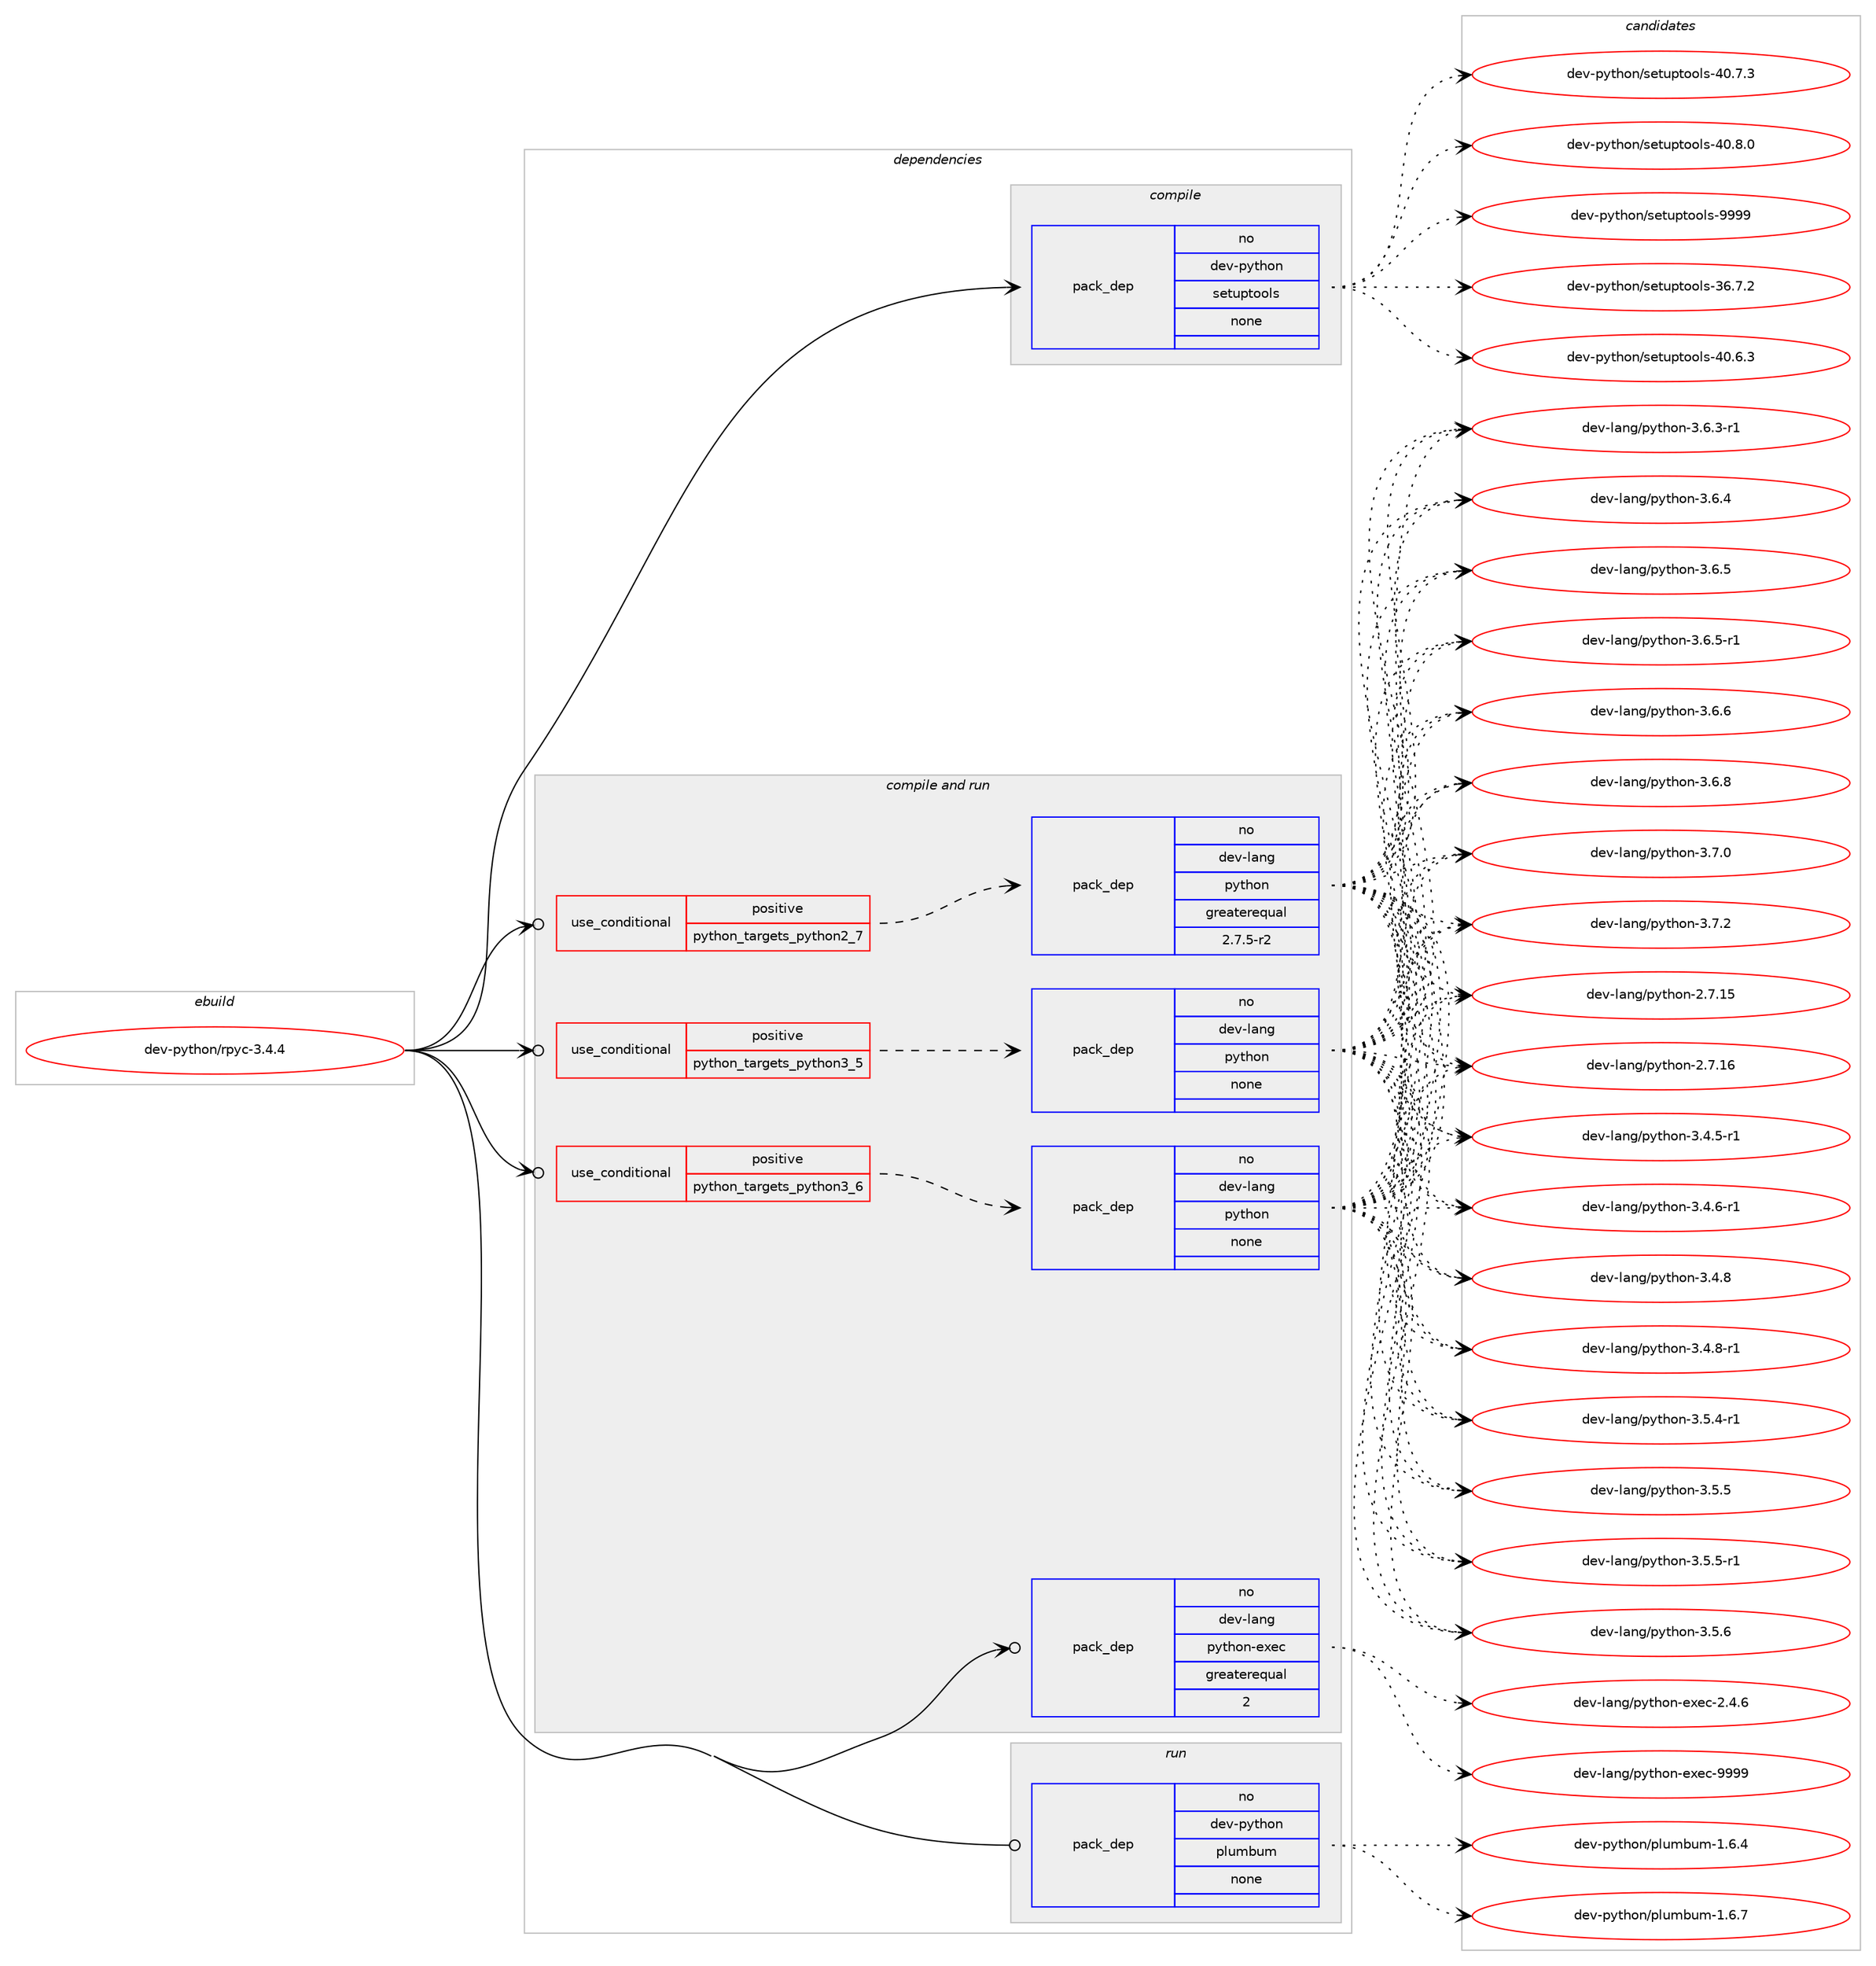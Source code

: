digraph prolog {

# *************
# Graph options
# *************

newrank=true;
concentrate=true;
compound=true;
graph [rankdir=LR,fontname=Helvetica,fontsize=10,ranksep=1.5];#, ranksep=2.5, nodesep=0.2];
edge  [arrowhead=vee];
node  [fontname=Helvetica,fontsize=10];

# **********
# The ebuild
# **********

subgraph cluster_leftcol {
color=gray;
rank=same;
label=<<i>ebuild</i>>;
id [label="dev-python/rpyc-3.4.4", color=red, width=4, href="../dev-python/rpyc-3.4.4.svg"];
}

# ****************
# The dependencies
# ****************

subgraph cluster_midcol {
color=gray;
label=<<i>dependencies</i>>;
subgraph cluster_compile {
fillcolor="#eeeeee";
style=filled;
label=<<i>compile</i>>;
subgraph pack1032345 {
dependency1439807 [label=<<TABLE BORDER="0" CELLBORDER="1" CELLSPACING="0" CELLPADDING="4" WIDTH="220"><TR><TD ROWSPAN="6" CELLPADDING="30">pack_dep</TD></TR><TR><TD WIDTH="110">no</TD></TR><TR><TD>dev-python</TD></TR><TR><TD>setuptools</TD></TR><TR><TD>none</TD></TR><TR><TD></TD></TR></TABLE>>, shape=none, color=blue];
}
id:e -> dependency1439807:w [weight=20,style="solid",arrowhead="vee"];
}
subgraph cluster_compileandrun {
fillcolor="#eeeeee";
style=filled;
label=<<i>compile and run</i>>;
subgraph cond384100 {
dependency1439808 [label=<<TABLE BORDER="0" CELLBORDER="1" CELLSPACING="0" CELLPADDING="4"><TR><TD ROWSPAN="3" CELLPADDING="10">use_conditional</TD></TR><TR><TD>positive</TD></TR><TR><TD>python_targets_python2_7</TD></TR></TABLE>>, shape=none, color=red];
subgraph pack1032346 {
dependency1439809 [label=<<TABLE BORDER="0" CELLBORDER="1" CELLSPACING="0" CELLPADDING="4" WIDTH="220"><TR><TD ROWSPAN="6" CELLPADDING="30">pack_dep</TD></TR><TR><TD WIDTH="110">no</TD></TR><TR><TD>dev-lang</TD></TR><TR><TD>python</TD></TR><TR><TD>greaterequal</TD></TR><TR><TD>2.7.5-r2</TD></TR></TABLE>>, shape=none, color=blue];
}
dependency1439808:e -> dependency1439809:w [weight=20,style="dashed",arrowhead="vee"];
}
id:e -> dependency1439808:w [weight=20,style="solid",arrowhead="odotvee"];
subgraph cond384101 {
dependency1439810 [label=<<TABLE BORDER="0" CELLBORDER="1" CELLSPACING="0" CELLPADDING="4"><TR><TD ROWSPAN="3" CELLPADDING="10">use_conditional</TD></TR><TR><TD>positive</TD></TR><TR><TD>python_targets_python3_5</TD></TR></TABLE>>, shape=none, color=red];
subgraph pack1032347 {
dependency1439811 [label=<<TABLE BORDER="0" CELLBORDER="1" CELLSPACING="0" CELLPADDING="4" WIDTH="220"><TR><TD ROWSPAN="6" CELLPADDING="30">pack_dep</TD></TR><TR><TD WIDTH="110">no</TD></TR><TR><TD>dev-lang</TD></TR><TR><TD>python</TD></TR><TR><TD>none</TD></TR><TR><TD></TD></TR></TABLE>>, shape=none, color=blue];
}
dependency1439810:e -> dependency1439811:w [weight=20,style="dashed",arrowhead="vee"];
}
id:e -> dependency1439810:w [weight=20,style="solid",arrowhead="odotvee"];
subgraph cond384102 {
dependency1439812 [label=<<TABLE BORDER="0" CELLBORDER="1" CELLSPACING="0" CELLPADDING="4"><TR><TD ROWSPAN="3" CELLPADDING="10">use_conditional</TD></TR><TR><TD>positive</TD></TR><TR><TD>python_targets_python3_6</TD></TR></TABLE>>, shape=none, color=red];
subgraph pack1032348 {
dependency1439813 [label=<<TABLE BORDER="0" CELLBORDER="1" CELLSPACING="0" CELLPADDING="4" WIDTH="220"><TR><TD ROWSPAN="6" CELLPADDING="30">pack_dep</TD></TR><TR><TD WIDTH="110">no</TD></TR><TR><TD>dev-lang</TD></TR><TR><TD>python</TD></TR><TR><TD>none</TD></TR><TR><TD></TD></TR></TABLE>>, shape=none, color=blue];
}
dependency1439812:e -> dependency1439813:w [weight=20,style="dashed",arrowhead="vee"];
}
id:e -> dependency1439812:w [weight=20,style="solid",arrowhead="odotvee"];
subgraph pack1032349 {
dependency1439814 [label=<<TABLE BORDER="0" CELLBORDER="1" CELLSPACING="0" CELLPADDING="4" WIDTH="220"><TR><TD ROWSPAN="6" CELLPADDING="30">pack_dep</TD></TR><TR><TD WIDTH="110">no</TD></TR><TR><TD>dev-lang</TD></TR><TR><TD>python-exec</TD></TR><TR><TD>greaterequal</TD></TR><TR><TD>2</TD></TR></TABLE>>, shape=none, color=blue];
}
id:e -> dependency1439814:w [weight=20,style="solid",arrowhead="odotvee"];
}
subgraph cluster_run {
fillcolor="#eeeeee";
style=filled;
label=<<i>run</i>>;
subgraph pack1032350 {
dependency1439815 [label=<<TABLE BORDER="0" CELLBORDER="1" CELLSPACING="0" CELLPADDING="4" WIDTH="220"><TR><TD ROWSPAN="6" CELLPADDING="30">pack_dep</TD></TR><TR><TD WIDTH="110">no</TD></TR><TR><TD>dev-python</TD></TR><TR><TD>plumbum</TD></TR><TR><TD>none</TD></TR><TR><TD></TD></TR></TABLE>>, shape=none, color=blue];
}
id:e -> dependency1439815:w [weight=20,style="solid",arrowhead="odot"];
}
}

# **************
# The candidates
# **************

subgraph cluster_choices {
rank=same;
color=gray;
label=<<i>candidates</i>>;

subgraph choice1032345 {
color=black;
nodesep=1;
choice100101118451121211161041111104711510111611711211611111110811545515446554650 [label="dev-python/setuptools-36.7.2", color=red, width=4,href="../dev-python/setuptools-36.7.2.svg"];
choice100101118451121211161041111104711510111611711211611111110811545524846544651 [label="dev-python/setuptools-40.6.3", color=red, width=4,href="../dev-python/setuptools-40.6.3.svg"];
choice100101118451121211161041111104711510111611711211611111110811545524846554651 [label="dev-python/setuptools-40.7.3", color=red, width=4,href="../dev-python/setuptools-40.7.3.svg"];
choice100101118451121211161041111104711510111611711211611111110811545524846564648 [label="dev-python/setuptools-40.8.0", color=red, width=4,href="../dev-python/setuptools-40.8.0.svg"];
choice10010111845112121116104111110471151011161171121161111111081154557575757 [label="dev-python/setuptools-9999", color=red, width=4,href="../dev-python/setuptools-9999.svg"];
dependency1439807:e -> choice100101118451121211161041111104711510111611711211611111110811545515446554650:w [style=dotted,weight="100"];
dependency1439807:e -> choice100101118451121211161041111104711510111611711211611111110811545524846544651:w [style=dotted,weight="100"];
dependency1439807:e -> choice100101118451121211161041111104711510111611711211611111110811545524846554651:w [style=dotted,weight="100"];
dependency1439807:e -> choice100101118451121211161041111104711510111611711211611111110811545524846564648:w [style=dotted,weight="100"];
dependency1439807:e -> choice10010111845112121116104111110471151011161171121161111111081154557575757:w [style=dotted,weight="100"];
}
subgraph choice1032346 {
color=black;
nodesep=1;
choice10010111845108971101034711212111610411111045504655464953 [label="dev-lang/python-2.7.15", color=red, width=4,href="../dev-lang/python-2.7.15.svg"];
choice10010111845108971101034711212111610411111045504655464954 [label="dev-lang/python-2.7.16", color=red, width=4,href="../dev-lang/python-2.7.16.svg"];
choice1001011184510897110103471121211161041111104551465246534511449 [label="dev-lang/python-3.4.5-r1", color=red, width=4,href="../dev-lang/python-3.4.5-r1.svg"];
choice1001011184510897110103471121211161041111104551465246544511449 [label="dev-lang/python-3.4.6-r1", color=red, width=4,href="../dev-lang/python-3.4.6-r1.svg"];
choice100101118451089711010347112121116104111110455146524656 [label="dev-lang/python-3.4.8", color=red, width=4,href="../dev-lang/python-3.4.8.svg"];
choice1001011184510897110103471121211161041111104551465246564511449 [label="dev-lang/python-3.4.8-r1", color=red, width=4,href="../dev-lang/python-3.4.8-r1.svg"];
choice1001011184510897110103471121211161041111104551465346524511449 [label="dev-lang/python-3.5.4-r1", color=red, width=4,href="../dev-lang/python-3.5.4-r1.svg"];
choice100101118451089711010347112121116104111110455146534653 [label="dev-lang/python-3.5.5", color=red, width=4,href="../dev-lang/python-3.5.5.svg"];
choice1001011184510897110103471121211161041111104551465346534511449 [label="dev-lang/python-3.5.5-r1", color=red, width=4,href="../dev-lang/python-3.5.5-r1.svg"];
choice100101118451089711010347112121116104111110455146534654 [label="dev-lang/python-3.5.6", color=red, width=4,href="../dev-lang/python-3.5.6.svg"];
choice1001011184510897110103471121211161041111104551465446514511449 [label="dev-lang/python-3.6.3-r1", color=red, width=4,href="../dev-lang/python-3.6.3-r1.svg"];
choice100101118451089711010347112121116104111110455146544652 [label="dev-lang/python-3.6.4", color=red, width=4,href="../dev-lang/python-3.6.4.svg"];
choice100101118451089711010347112121116104111110455146544653 [label="dev-lang/python-3.6.5", color=red, width=4,href="../dev-lang/python-3.6.5.svg"];
choice1001011184510897110103471121211161041111104551465446534511449 [label="dev-lang/python-3.6.5-r1", color=red, width=4,href="../dev-lang/python-3.6.5-r1.svg"];
choice100101118451089711010347112121116104111110455146544654 [label="dev-lang/python-3.6.6", color=red, width=4,href="../dev-lang/python-3.6.6.svg"];
choice100101118451089711010347112121116104111110455146544656 [label="dev-lang/python-3.6.8", color=red, width=4,href="../dev-lang/python-3.6.8.svg"];
choice100101118451089711010347112121116104111110455146554648 [label="dev-lang/python-3.7.0", color=red, width=4,href="../dev-lang/python-3.7.0.svg"];
choice100101118451089711010347112121116104111110455146554650 [label="dev-lang/python-3.7.2", color=red, width=4,href="../dev-lang/python-3.7.2.svg"];
dependency1439809:e -> choice10010111845108971101034711212111610411111045504655464953:w [style=dotted,weight="100"];
dependency1439809:e -> choice10010111845108971101034711212111610411111045504655464954:w [style=dotted,weight="100"];
dependency1439809:e -> choice1001011184510897110103471121211161041111104551465246534511449:w [style=dotted,weight="100"];
dependency1439809:e -> choice1001011184510897110103471121211161041111104551465246544511449:w [style=dotted,weight="100"];
dependency1439809:e -> choice100101118451089711010347112121116104111110455146524656:w [style=dotted,weight="100"];
dependency1439809:e -> choice1001011184510897110103471121211161041111104551465246564511449:w [style=dotted,weight="100"];
dependency1439809:e -> choice1001011184510897110103471121211161041111104551465346524511449:w [style=dotted,weight="100"];
dependency1439809:e -> choice100101118451089711010347112121116104111110455146534653:w [style=dotted,weight="100"];
dependency1439809:e -> choice1001011184510897110103471121211161041111104551465346534511449:w [style=dotted,weight="100"];
dependency1439809:e -> choice100101118451089711010347112121116104111110455146534654:w [style=dotted,weight="100"];
dependency1439809:e -> choice1001011184510897110103471121211161041111104551465446514511449:w [style=dotted,weight="100"];
dependency1439809:e -> choice100101118451089711010347112121116104111110455146544652:w [style=dotted,weight="100"];
dependency1439809:e -> choice100101118451089711010347112121116104111110455146544653:w [style=dotted,weight="100"];
dependency1439809:e -> choice1001011184510897110103471121211161041111104551465446534511449:w [style=dotted,weight="100"];
dependency1439809:e -> choice100101118451089711010347112121116104111110455146544654:w [style=dotted,weight="100"];
dependency1439809:e -> choice100101118451089711010347112121116104111110455146544656:w [style=dotted,weight="100"];
dependency1439809:e -> choice100101118451089711010347112121116104111110455146554648:w [style=dotted,weight="100"];
dependency1439809:e -> choice100101118451089711010347112121116104111110455146554650:w [style=dotted,weight="100"];
}
subgraph choice1032347 {
color=black;
nodesep=1;
choice10010111845108971101034711212111610411111045504655464953 [label="dev-lang/python-2.7.15", color=red, width=4,href="../dev-lang/python-2.7.15.svg"];
choice10010111845108971101034711212111610411111045504655464954 [label="dev-lang/python-2.7.16", color=red, width=4,href="../dev-lang/python-2.7.16.svg"];
choice1001011184510897110103471121211161041111104551465246534511449 [label="dev-lang/python-3.4.5-r1", color=red, width=4,href="../dev-lang/python-3.4.5-r1.svg"];
choice1001011184510897110103471121211161041111104551465246544511449 [label="dev-lang/python-3.4.6-r1", color=red, width=4,href="../dev-lang/python-3.4.6-r1.svg"];
choice100101118451089711010347112121116104111110455146524656 [label="dev-lang/python-3.4.8", color=red, width=4,href="../dev-lang/python-3.4.8.svg"];
choice1001011184510897110103471121211161041111104551465246564511449 [label="dev-lang/python-3.4.8-r1", color=red, width=4,href="../dev-lang/python-3.4.8-r1.svg"];
choice1001011184510897110103471121211161041111104551465346524511449 [label="dev-lang/python-3.5.4-r1", color=red, width=4,href="../dev-lang/python-3.5.4-r1.svg"];
choice100101118451089711010347112121116104111110455146534653 [label="dev-lang/python-3.5.5", color=red, width=4,href="../dev-lang/python-3.5.5.svg"];
choice1001011184510897110103471121211161041111104551465346534511449 [label="dev-lang/python-3.5.5-r1", color=red, width=4,href="../dev-lang/python-3.5.5-r1.svg"];
choice100101118451089711010347112121116104111110455146534654 [label="dev-lang/python-3.5.6", color=red, width=4,href="../dev-lang/python-3.5.6.svg"];
choice1001011184510897110103471121211161041111104551465446514511449 [label="dev-lang/python-3.6.3-r1", color=red, width=4,href="../dev-lang/python-3.6.3-r1.svg"];
choice100101118451089711010347112121116104111110455146544652 [label="dev-lang/python-3.6.4", color=red, width=4,href="../dev-lang/python-3.6.4.svg"];
choice100101118451089711010347112121116104111110455146544653 [label="dev-lang/python-3.6.5", color=red, width=4,href="../dev-lang/python-3.6.5.svg"];
choice1001011184510897110103471121211161041111104551465446534511449 [label="dev-lang/python-3.6.5-r1", color=red, width=4,href="../dev-lang/python-3.6.5-r1.svg"];
choice100101118451089711010347112121116104111110455146544654 [label="dev-lang/python-3.6.6", color=red, width=4,href="../dev-lang/python-3.6.6.svg"];
choice100101118451089711010347112121116104111110455146544656 [label="dev-lang/python-3.6.8", color=red, width=4,href="../dev-lang/python-3.6.8.svg"];
choice100101118451089711010347112121116104111110455146554648 [label="dev-lang/python-3.7.0", color=red, width=4,href="../dev-lang/python-3.7.0.svg"];
choice100101118451089711010347112121116104111110455146554650 [label="dev-lang/python-3.7.2", color=red, width=4,href="../dev-lang/python-3.7.2.svg"];
dependency1439811:e -> choice10010111845108971101034711212111610411111045504655464953:w [style=dotted,weight="100"];
dependency1439811:e -> choice10010111845108971101034711212111610411111045504655464954:w [style=dotted,weight="100"];
dependency1439811:e -> choice1001011184510897110103471121211161041111104551465246534511449:w [style=dotted,weight="100"];
dependency1439811:e -> choice1001011184510897110103471121211161041111104551465246544511449:w [style=dotted,weight="100"];
dependency1439811:e -> choice100101118451089711010347112121116104111110455146524656:w [style=dotted,weight="100"];
dependency1439811:e -> choice1001011184510897110103471121211161041111104551465246564511449:w [style=dotted,weight="100"];
dependency1439811:e -> choice1001011184510897110103471121211161041111104551465346524511449:w [style=dotted,weight="100"];
dependency1439811:e -> choice100101118451089711010347112121116104111110455146534653:w [style=dotted,weight="100"];
dependency1439811:e -> choice1001011184510897110103471121211161041111104551465346534511449:w [style=dotted,weight="100"];
dependency1439811:e -> choice100101118451089711010347112121116104111110455146534654:w [style=dotted,weight="100"];
dependency1439811:e -> choice1001011184510897110103471121211161041111104551465446514511449:w [style=dotted,weight="100"];
dependency1439811:e -> choice100101118451089711010347112121116104111110455146544652:w [style=dotted,weight="100"];
dependency1439811:e -> choice100101118451089711010347112121116104111110455146544653:w [style=dotted,weight="100"];
dependency1439811:e -> choice1001011184510897110103471121211161041111104551465446534511449:w [style=dotted,weight="100"];
dependency1439811:e -> choice100101118451089711010347112121116104111110455146544654:w [style=dotted,weight="100"];
dependency1439811:e -> choice100101118451089711010347112121116104111110455146544656:w [style=dotted,weight="100"];
dependency1439811:e -> choice100101118451089711010347112121116104111110455146554648:w [style=dotted,weight="100"];
dependency1439811:e -> choice100101118451089711010347112121116104111110455146554650:w [style=dotted,weight="100"];
}
subgraph choice1032348 {
color=black;
nodesep=1;
choice10010111845108971101034711212111610411111045504655464953 [label="dev-lang/python-2.7.15", color=red, width=4,href="../dev-lang/python-2.7.15.svg"];
choice10010111845108971101034711212111610411111045504655464954 [label="dev-lang/python-2.7.16", color=red, width=4,href="../dev-lang/python-2.7.16.svg"];
choice1001011184510897110103471121211161041111104551465246534511449 [label="dev-lang/python-3.4.5-r1", color=red, width=4,href="../dev-lang/python-3.4.5-r1.svg"];
choice1001011184510897110103471121211161041111104551465246544511449 [label="dev-lang/python-3.4.6-r1", color=red, width=4,href="../dev-lang/python-3.4.6-r1.svg"];
choice100101118451089711010347112121116104111110455146524656 [label="dev-lang/python-3.4.8", color=red, width=4,href="../dev-lang/python-3.4.8.svg"];
choice1001011184510897110103471121211161041111104551465246564511449 [label="dev-lang/python-3.4.8-r1", color=red, width=4,href="../dev-lang/python-3.4.8-r1.svg"];
choice1001011184510897110103471121211161041111104551465346524511449 [label="dev-lang/python-3.5.4-r1", color=red, width=4,href="../dev-lang/python-3.5.4-r1.svg"];
choice100101118451089711010347112121116104111110455146534653 [label="dev-lang/python-3.5.5", color=red, width=4,href="../dev-lang/python-3.5.5.svg"];
choice1001011184510897110103471121211161041111104551465346534511449 [label="dev-lang/python-3.5.5-r1", color=red, width=4,href="../dev-lang/python-3.5.5-r1.svg"];
choice100101118451089711010347112121116104111110455146534654 [label="dev-lang/python-3.5.6", color=red, width=4,href="../dev-lang/python-3.5.6.svg"];
choice1001011184510897110103471121211161041111104551465446514511449 [label="dev-lang/python-3.6.3-r1", color=red, width=4,href="../dev-lang/python-3.6.3-r1.svg"];
choice100101118451089711010347112121116104111110455146544652 [label="dev-lang/python-3.6.4", color=red, width=4,href="../dev-lang/python-3.6.4.svg"];
choice100101118451089711010347112121116104111110455146544653 [label="dev-lang/python-3.6.5", color=red, width=4,href="../dev-lang/python-3.6.5.svg"];
choice1001011184510897110103471121211161041111104551465446534511449 [label="dev-lang/python-3.6.5-r1", color=red, width=4,href="../dev-lang/python-3.6.5-r1.svg"];
choice100101118451089711010347112121116104111110455146544654 [label="dev-lang/python-3.6.6", color=red, width=4,href="../dev-lang/python-3.6.6.svg"];
choice100101118451089711010347112121116104111110455146544656 [label="dev-lang/python-3.6.8", color=red, width=4,href="../dev-lang/python-3.6.8.svg"];
choice100101118451089711010347112121116104111110455146554648 [label="dev-lang/python-3.7.0", color=red, width=4,href="../dev-lang/python-3.7.0.svg"];
choice100101118451089711010347112121116104111110455146554650 [label="dev-lang/python-3.7.2", color=red, width=4,href="../dev-lang/python-3.7.2.svg"];
dependency1439813:e -> choice10010111845108971101034711212111610411111045504655464953:w [style=dotted,weight="100"];
dependency1439813:e -> choice10010111845108971101034711212111610411111045504655464954:w [style=dotted,weight="100"];
dependency1439813:e -> choice1001011184510897110103471121211161041111104551465246534511449:w [style=dotted,weight="100"];
dependency1439813:e -> choice1001011184510897110103471121211161041111104551465246544511449:w [style=dotted,weight="100"];
dependency1439813:e -> choice100101118451089711010347112121116104111110455146524656:w [style=dotted,weight="100"];
dependency1439813:e -> choice1001011184510897110103471121211161041111104551465246564511449:w [style=dotted,weight="100"];
dependency1439813:e -> choice1001011184510897110103471121211161041111104551465346524511449:w [style=dotted,weight="100"];
dependency1439813:e -> choice100101118451089711010347112121116104111110455146534653:w [style=dotted,weight="100"];
dependency1439813:e -> choice1001011184510897110103471121211161041111104551465346534511449:w [style=dotted,weight="100"];
dependency1439813:e -> choice100101118451089711010347112121116104111110455146534654:w [style=dotted,weight="100"];
dependency1439813:e -> choice1001011184510897110103471121211161041111104551465446514511449:w [style=dotted,weight="100"];
dependency1439813:e -> choice100101118451089711010347112121116104111110455146544652:w [style=dotted,weight="100"];
dependency1439813:e -> choice100101118451089711010347112121116104111110455146544653:w [style=dotted,weight="100"];
dependency1439813:e -> choice1001011184510897110103471121211161041111104551465446534511449:w [style=dotted,weight="100"];
dependency1439813:e -> choice100101118451089711010347112121116104111110455146544654:w [style=dotted,weight="100"];
dependency1439813:e -> choice100101118451089711010347112121116104111110455146544656:w [style=dotted,weight="100"];
dependency1439813:e -> choice100101118451089711010347112121116104111110455146554648:w [style=dotted,weight="100"];
dependency1439813:e -> choice100101118451089711010347112121116104111110455146554650:w [style=dotted,weight="100"];
}
subgraph choice1032349 {
color=black;
nodesep=1;
choice1001011184510897110103471121211161041111104510112010199455046524654 [label="dev-lang/python-exec-2.4.6", color=red, width=4,href="../dev-lang/python-exec-2.4.6.svg"];
choice10010111845108971101034711212111610411111045101120101994557575757 [label="dev-lang/python-exec-9999", color=red, width=4,href="../dev-lang/python-exec-9999.svg"];
dependency1439814:e -> choice1001011184510897110103471121211161041111104510112010199455046524654:w [style=dotted,weight="100"];
dependency1439814:e -> choice10010111845108971101034711212111610411111045101120101994557575757:w [style=dotted,weight="100"];
}
subgraph choice1032350 {
color=black;
nodesep=1;
choice100101118451121211161041111104711210811710998117109454946544652 [label="dev-python/plumbum-1.6.4", color=red, width=4,href="../dev-python/plumbum-1.6.4.svg"];
choice100101118451121211161041111104711210811710998117109454946544655 [label="dev-python/plumbum-1.6.7", color=red, width=4,href="../dev-python/plumbum-1.6.7.svg"];
dependency1439815:e -> choice100101118451121211161041111104711210811710998117109454946544652:w [style=dotted,weight="100"];
dependency1439815:e -> choice100101118451121211161041111104711210811710998117109454946544655:w [style=dotted,weight="100"];
}
}

}
